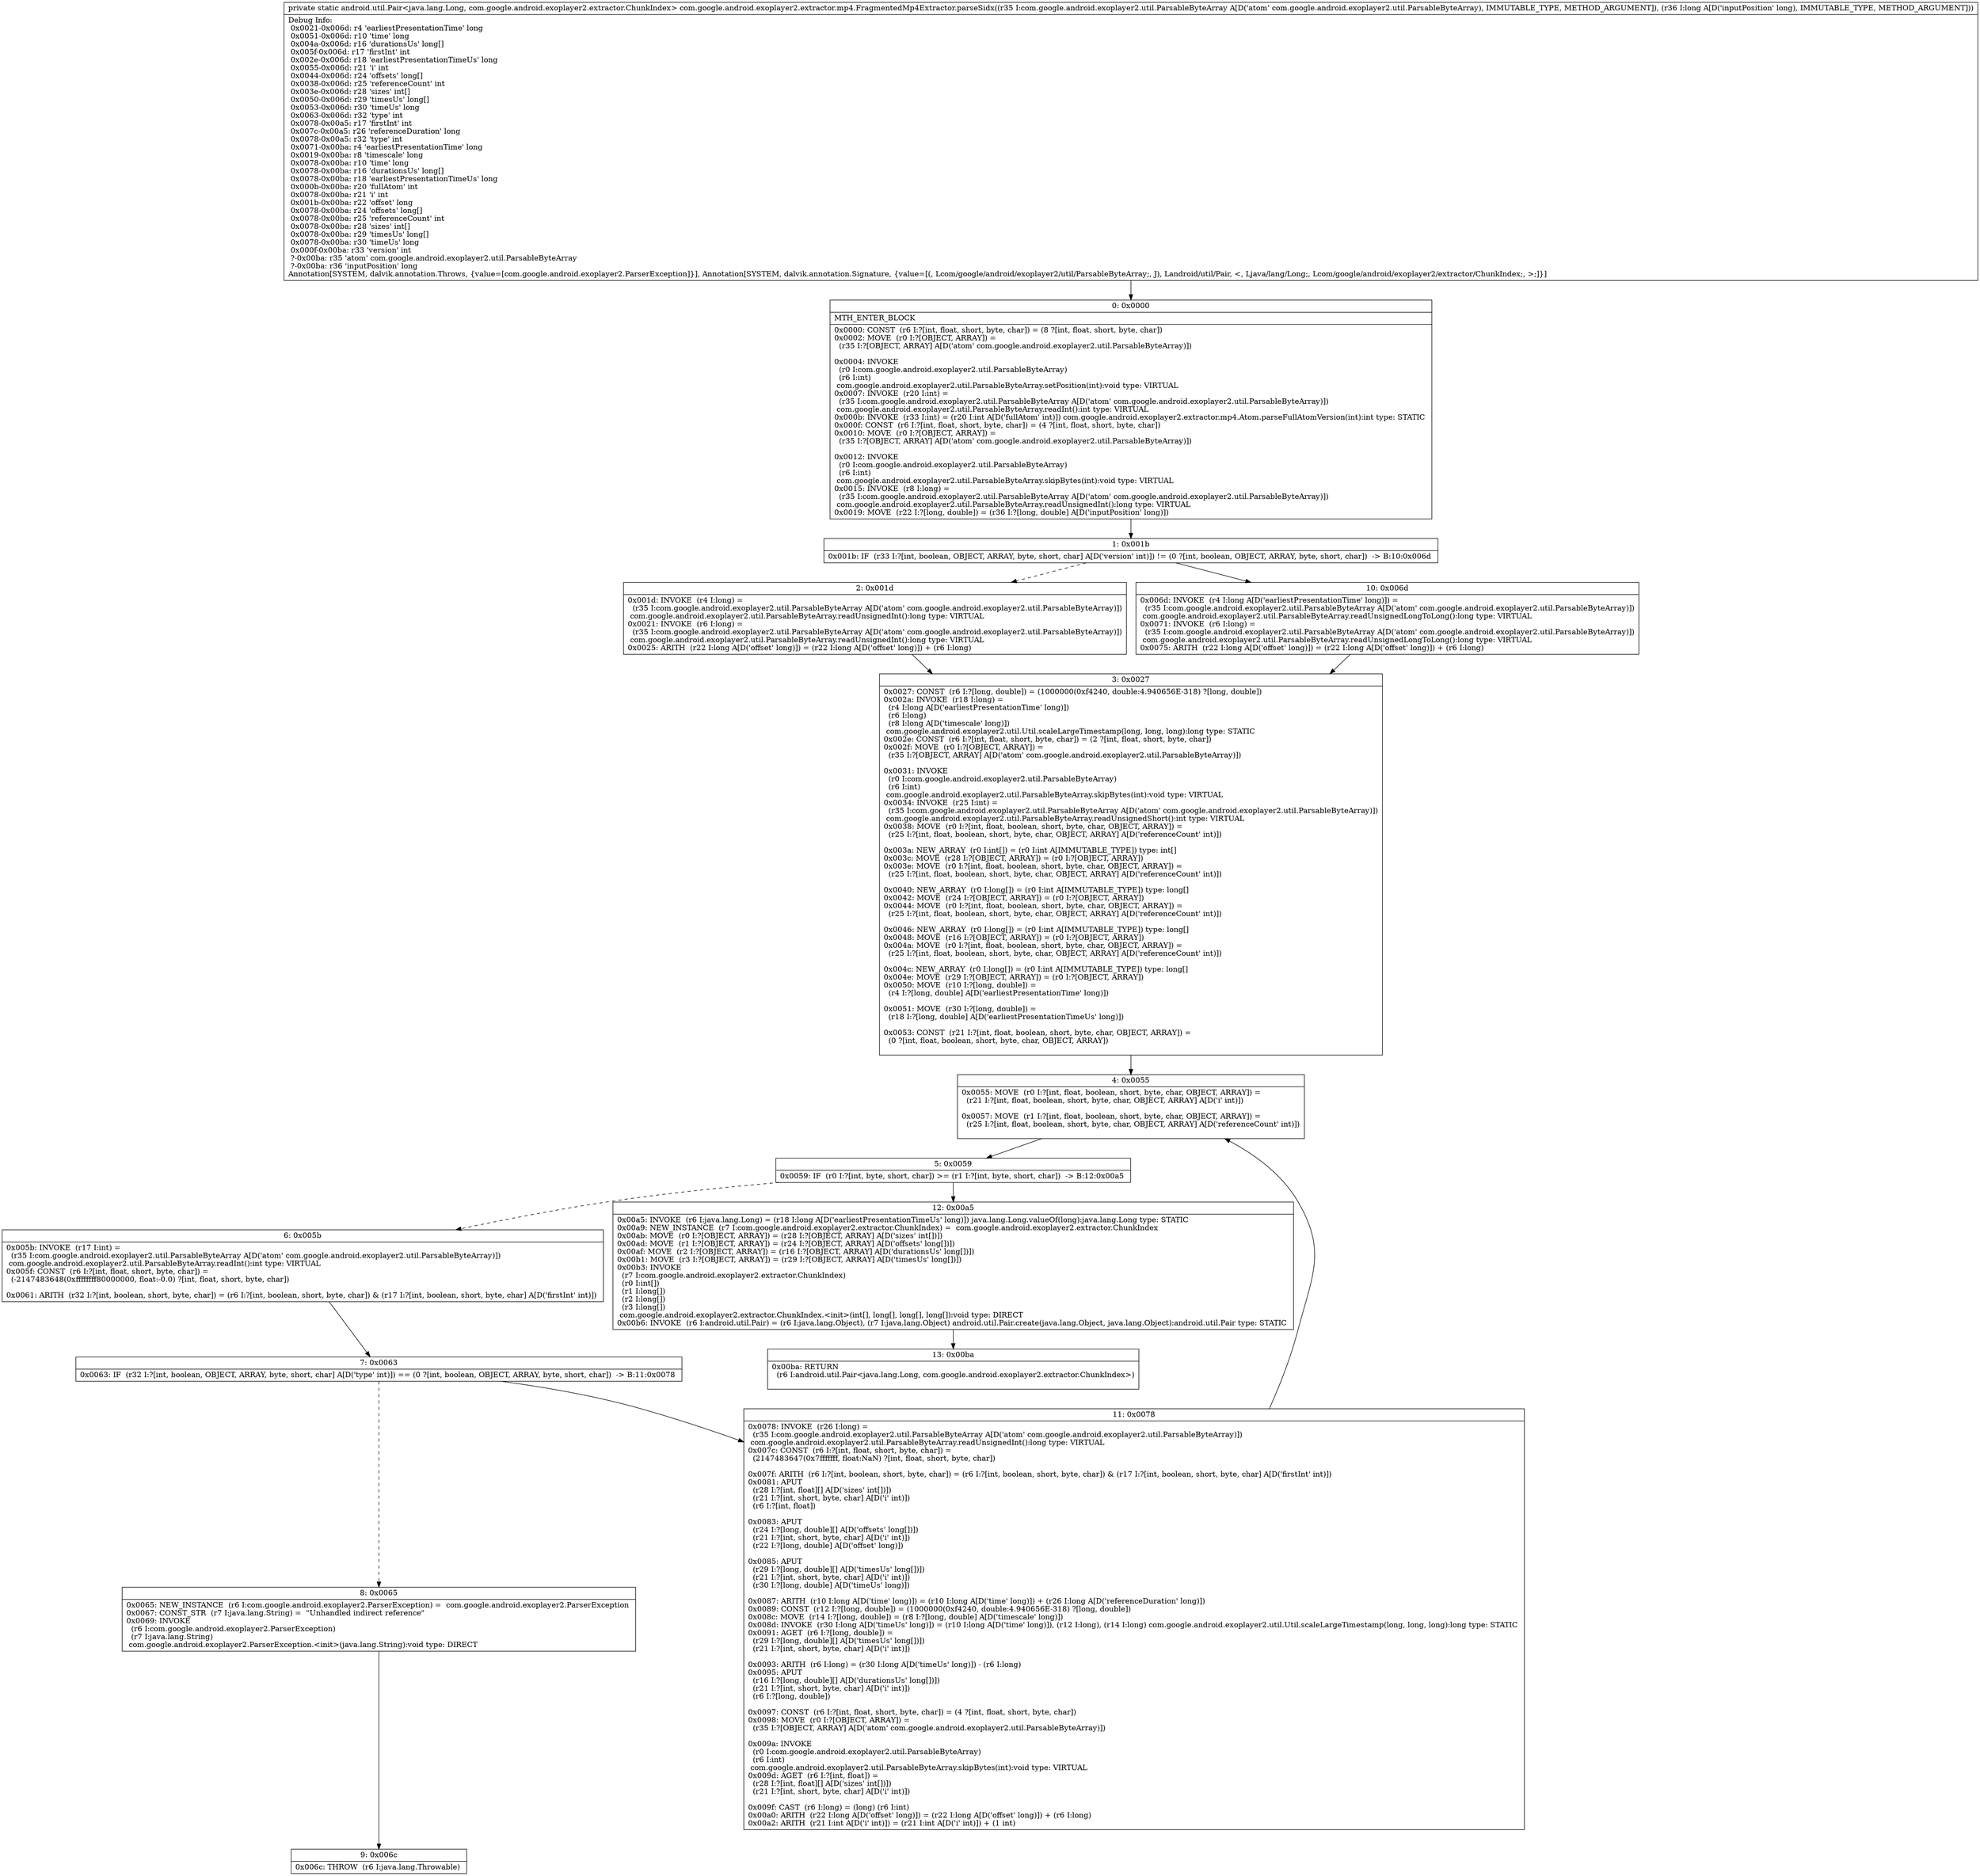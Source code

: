 digraph "CFG forcom.google.android.exoplayer2.extractor.mp4.FragmentedMp4Extractor.parseSidx(Lcom\/google\/android\/exoplayer2\/util\/ParsableByteArray;J)Landroid\/util\/Pair;" {
Node_0 [shape=record,label="{0\:\ 0x0000|MTH_ENTER_BLOCK\l|0x0000: CONST  (r6 I:?[int, float, short, byte, char]) = (8 ?[int, float, short, byte, char]) \l0x0002: MOVE  (r0 I:?[OBJECT, ARRAY]) = \l  (r35 I:?[OBJECT, ARRAY] A[D('atom' com.google.android.exoplayer2.util.ParsableByteArray)])\l \l0x0004: INVOKE  \l  (r0 I:com.google.android.exoplayer2.util.ParsableByteArray)\l  (r6 I:int)\l com.google.android.exoplayer2.util.ParsableByteArray.setPosition(int):void type: VIRTUAL \l0x0007: INVOKE  (r20 I:int) = \l  (r35 I:com.google.android.exoplayer2.util.ParsableByteArray A[D('atom' com.google.android.exoplayer2.util.ParsableByteArray)])\l com.google.android.exoplayer2.util.ParsableByteArray.readInt():int type: VIRTUAL \l0x000b: INVOKE  (r33 I:int) = (r20 I:int A[D('fullAtom' int)]) com.google.android.exoplayer2.extractor.mp4.Atom.parseFullAtomVersion(int):int type: STATIC \l0x000f: CONST  (r6 I:?[int, float, short, byte, char]) = (4 ?[int, float, short, byte, char]) \l0x0010: MOVE  (r0 I:?[OBJECT, ARRAY]) = \l  (r35 I:?[OBJECT, ARRAY] A[D('atom' com.google.android.exoplayer2.util.ParsableByteArray)])\l \l0x0012: INVOKE  \l  (r0 I:com.google.android.exoplayer2.util.ParsableByteArray)\l  (r6 I:int)\l com.google.android.exoplayer2.util.ParsableByteArray.skipBytes(int):void type: VIRTUAL \l0x0015: INVOKE  (r8 I:long) = \l  (r35 I:com.google.android.exoplayer2.util.ParsableByteArray A[D('atom' com.google.android.exoplayer2.util.ParsableByteArray)])\l com.google.android.exoplayer2.util.ParsableByteArray.readUnsignedInt():long type: VIRTUAL \l0x0019: MOVE  (r22 I:?[long, double]) = (r36 I:?[long, double] A[D('inputPosition' long)]) \l}"];
Node_1 [shape=record,label="{1\:\ 0x001b|0x001b: IF  (r33 I:?[int, boolean, OBJECT, ARRAY, byte, short, char] A[D('version' int)]) != (0 ?[int, boolean, OBJECT, ARRAY, byte, short, char])  \-\> B:10:0x006d \l}"];
Node_2 [shape=record,label="{2\:\ 0x001d|0x001d: INVOKE  (r4 I:long) = \l  (r35 I:com.google.android.exoplayer2.util.ParsableByteArray A[D('atom' com.google.android.exoplayer2.util.ParsableByteArray)])\l com.google.android.exoplayer2.util.ParsableByteArray.readUnsignedInt():long type: VIRTUAL \l0x0021: INVOKE  (r6 I:long) = \l  (r35 I:com.google.android.exoplayer2.util.ParsableByteArray A[D('atom' com.google.android.exoplayer2.util.ParsableByteArray)])\l com.google.android.exoplayer2.util.ParsableByteArray.readUnsignedInt():long type: VIRTUAL \l0x0025: ARITH  (r22 I:long A[D('offset' long)]) = (r22 I:long A[D('offset' long)]) + (r6 I:long) \l}"];
Node_3 [shape=record,label="{3\:\ 0x0027|0x0027: CONST  (r6 I:?[long, double]) = (1000000(0xf4240, double:4.940656E\-318) ?[long, double]) \l0x002a: INVOKE  (r18 I:long) = \l  (r4 I:long A[D('earliestPresentationTime' long)])\l  (r6 I:long)\l  (r8 I:long A[D('timescale' long)])\l com.google.android.exoplayer2.util.Util.scaleLargeTimestamp(long, long, long):long type: STATIC \l0x002e: CONST  (r6 I:?[int, float, short, byte, char]) = (2 ?[int, float, short, byte, char]) \l0x002f: MOVE  (r0 I:?[OBJECT, ARRAY]) = \l  (r35 I:?[OBJECT, ARRAY] A[D('atom' com.google.android.exoplayer2.util.ParsableByteArray)])\l \l0x0031: INVOKE  \l  (r0 I:com.google.android.exoplayer2.util.ParsableByteArray)\l  (r6 I:int)\l com.google.android.exoplayer2.util.ParsableByteArray.skipBytes(int):void type: VIRTUAL \l0x0034: INVOKE  (r25 I:int) = \l  (r35 I:com.google.android.exoplayer2.util.ParsableByteArray A[D('atom' com.google.android.exoplayer2.util.ParsableByteArray)])\l com.google.android.exoplayer2.util.ParsableByteArray.readUnsignedShort():int type: VIRTUAL \l0x0038: MOVE  (r0 I:?[int, float, boolean, short, byte, char, OBJECT, ARRAY]) = \l  (r25 I:?[int, float, boolean, short, byte, char, OBJECT, ARRAY] A[D('referenceCount' int)])\l \l0x003a: NEW_ARRAY  (r0 I:int[]) = (r0 I:int A[IMMUTABLE_TYPE]) type: int[] \l0x003c: MOVE  (r28 I:?[OBJECT, ARRAY]) = (r0 I:?[OBJECT, ARRAY]) \l0x003e: MOVE  (r0 I:?[int, float, boolean, short, byte, char, OBJECT, ARRAY]) = \l  (r25 I:?[int, float, boolean, short, byte, char, OBJECT, ARRAY] A[D('referenceCount' int)])\l \l0x0040: NEW_ARRAY  (r0 I:long[]) = (r0 I:int A[IMMUTABLE_TYPE]) type: long[] \l0x0042: MOVE  (r24 I:?[OBJECT, ARRAY]) = (r0 I:?[OBJECT, ARRAY]) \l0x0044: MOVE  (r0 I:?[int, float, boolean, short, byte, char, OBJECT, ARRAY]) = \l  (r25 I:?[int, float, boolean, short, byte, char, OBJECT, ARRAY] A[D('referenceCount' int)])\l \l0x0046: NEW_ARRAY  (r0 I:long[]) = (r0 I:int A[IMMUTABLE_TYPE]) type: long[] \l0x0048: MOVE  (r16 I:?[OBJECT, ARRAY]) = (r0 I:?[OBJECT, ARRAY]) \l0x004a: MOVE  (r0 I:?[int, float, boolean, short, byte, char, OBJECT, ARRAY]) = \l  (r25 I:?[int, float, boolean, short, byte, char, OBJECT, ARRAY] A[D('referenceCount' int)])\l \l0x004c: NEW_ARRAY  (r0 I:long[]) = (r0 I:int A[IMMUTABLE_TYPE]) type: long[] \l0x004e: MOVE  (r29 I:?[OBJECT, ARRAY]) = (r0 I:?[OBJECT, ARRAY]) \l0x0050: MOVE  (r10 I:?[long, double]) = \l  (r4 I:?[long, double] A[D('earliestPresentationTime' long)])\l \l0x0051: MOVE  (r30 I:?[long, double]) = \l  (r18 I:?[long, double] A[D('earliestPresentationTimeUs' long)])\l \l0x0053: CONST  (r21 I:?[int, float, boolean, short, byte, char, OBJECT, ARRAY]) = \l  (0 ?[int, float, boolean, short, byte, char, OBJECT, ARRAY])\l \l}"];
Node_4 [shape=record,label="{4\:\ 0x0055|0x0055: MOVE  (r0 I:?[int, float, boolean, short, byte, char, OBJECT, ARRAY]) = \l  (r21 I:?[int, float, boolean, short, byte, char, OBJECT, ARRAY] A[D('i' int)])\l \l0x0057: MOVE  (r1 I:?[int, float, boolean, short, byte, char, OBJECT, ARRAY]) = \l  (r25 I:?[int, float, boolean, short, byte, char, OBJECT, ARRAY] A[D('referenceCount' int)])\l \l}"];
Node_5 [shape=record,label="{5\:\ 0x0059|0x0059: IF  (r0 I:?[int, byte, short, char]) \>= (r1 I:?[int, byte, short, char])  \-\> B:12:0x00a5 \l}"];
Node_6 [shape=record,label="{6\:\ 0x005b|0x005b: INVOKE  (r17 I:int) = \l  (r35 I:com.google.android.exoplayer2.util.ParsableByteArray A[D('atom' com.google.android.exoplayer2.util.ParsableByteArray)])\l com.google.android.exoplayer2.util.ParsableByteArray.readInt():int type: VIRTUAL \l0x005f: CONST  (r6 I:?[int, float, short, byte, char]) = \l  (\-2147483648(0xffffffff80000000, float:\-0.0) ?[int, float, short, byte, char])\l \l0x0061: ARITH  (r32 I:?[int, boolean, short, byte, char]) = (r6 I:?[int, boolean, short, byte, char]) & (r17 I:?[int, boolean, short, byte, char] A[D('firstInt' int)]) \l}"];
Node_7 [shape=record,label="{7\:\ 0x0063|0x0063: IF  (r32 I:?[int, boolean, OBJECT, ARRAY, byte, short, char] A[D('type' int)]) == (0 ?[int, boolean, OBJECT, ARRAY, byte, short, char])  \-\> B:11:0x0078 \l}"];
Node_8 [shape=record,label="{8\:\ 0x0065|0x0065: NEW_INSTANCE  (r6 I:com.google.android.exoplayer2.ParserException) =  com.google.android.exoplayer2.ParserException \l0x0067: CONST_STR  (r7 I:java.lang.String) =  \"Unhandled indirect reference\" \l0x0069: INVOKE  \l  (r6 I:com.google.android.exoplayer2.ParserException)\l  (r7 I:java.lang.String)\l com.google.android.exoplayer2.ParserException.\<init\>(java.lang.String):void type: DIRECT \l}"];
Node_9 [shape=record,label="{9\:\ 0x006c|0x006c: THROW  (r6 I:java.lang.Throwable) \l}"];
Node_10 [shape=record,label="{10\:\ 0x006d|0x006d: INVOKE  (r4 I:long A[D('earliestPresentationTime' long)]) = \l  (r35 I:com.google.android.exoplayer2.util.ParsableByteArray A[D('atom' com.google.android.exoplayer2.util.ParsableByteArray)])\l com.google.android.exoplayer2.util.ParsableByteArray.readUnsignedLongToLong():long type: VIRTUAL \l0x0071: INVOKE  (r6 I:long) = \l  (r35 I:com.google.android.exoplayer2.util.ParsableByteArray A[D('atom' com.google.android.exoplayer2.util.ParsableByteArray)])\l com.google.android.exoplayer2.util.ParsableByteArray.readUnsignedLongToLong():long type: VIRTUAL \l0x0075: ARITH  (r22 I:long A[D('offset' long)]) = (r22 I:long A[D('offset' long)]) + (r6 I:long) \l}"];
Node_11 [shape=record,label="{11\:\ 0x0078|0x0078: INVOKE  (r26 I:long) = \l  (r35 I:com.google.android.exoplayer2.util.ParsableByteArray A[D('atom' com.google.android.exoplayer2.util.ParsableByteArray)])\l com.google.android.exoplayer2.util.ParsableByteArray.readUnsignedInt():long type: VIRTUAL \l0x007c: CONST  (r6 I:?[int, float, short, byte, char]) = \l  (2147483647(0x7fffffff, float:NaN) ?[int, float, short, byte, char])\l \l0x007f: ARITH  (r6 I:?[int, boolean, short, byte, char]) = (r6 I:?[int, boolean, short, byte, char]) & (r17 I:?[int, boolean, short, byte, char] A[D('firstInt' int)]) \l0x0081: APUT  \l  (r28 I:?[int, float][] A[D('sizes' int[])])\l  (r21 I:?[int, short, byte, char] A[D('i' int)])\l  (r6 I:?[int, float])\l \l0x0083: APUT  \l  (r24 I:?[long, double][] A[D('offsets' long[])])\l  (r21 I:?[int, short, byte, char] A[D('i' int)])\l  (r22 I:?[long, double] A[D('offset' long)])\l \l0x0085: APUT  \l  (r29 I:?[long, double][] A[D('timesUs' long[])])\l  (r21 I:?[int, short, byte, char] A[D('i' int)])\l  (r30 I:?[long, double] A[D('timeUs' long)])\l \l0x0087: ARITH  (r10 I:long A[D('time' long)]) = (r10 I:long A[D('time' long)]) + (r26 I:long A[D('referenceDuration' long)]) \l0x0089: CONST  (r12 I:?[long, double]) = (1000000(0xf4240, double:4.940656E\-318) ?[long, double]) \l0x008c: MOVE  (r14 I:?[long, double]) = (r8 I:?[long, double] A[D('timescale' long)]) \l0x008d: INVOKE  (r30 I:long A[D('timeUs' long)]) = (r10 I:long A[D('time' long)]), (r12 I:long), (r14 I:long) com.google.android.exoplayer2.util.Util.scaleLargeTimestamp(long, long, long):long type: STATIC \l0x0091: AGET  (r6 I:?[long, double]) = \l  (r29 I:?[long, double][] A[D('timesUs' long[])])\l  (r21 I:?[int, short, byte, char] A[D('i' int)])\l \l0x0093: ARITH  (r6 I:long) = (r30 I:long A[D('timeUs' long)]) \- (r6 I:long) \l0x0095: APUT  \l  (r16 I:?[long, double][] A[D('durationsUs' long[])])\l  (r21 I:?[int, short, byte, char] A[D('i' int)])\l  (r6 I:?[long, double])\l \l0x0097: CONST  (r6 I:?[int, float, short, byte, char]) = (4 ?[int, float, short, byte, char]) \l0x0098: MOVE  (r0 I:?[OBJECT, ARRAY]) = \l  (r35 I:?[OBJECT, ARRAY] A[D('atom' com.google.android.exoplayer2.util.ParsableByteArray)])\l \l0x009a: INVOKE  \l  (r0 I:com.google.android.exoplayer2.util.ParsableByteArray)\l  (r6 I:int)\l com.google.android.exoplayer2.util.ParsableByteArray.skipBytes(int):void type: VIRTUAL \l0x009d: AGET  (r6 I:?[int, float]) = \l  (r28 I:?[int, float][] A[D('sizes' int[])])\l  (r21 I:?[int, short, byte, char] A[D('i' int)])\l \l0x009f: CAST  (r6 I:long) = (long) (r6 I:int) \l0x00a0: ARITH  (r22 I:long A[D('offset' long)]) = (r22 I:long A[D('offset' long)]) + (r6 I:long) \l0x00a2: ARITH  (r21 I:int A[D('i' int)]) = (r21 I:int A[D('i' int)]) + (1 int) \l}"];
Node_12 [shape=record,label="{12\:\ 0x00a5|0x00a5: INVOKE  (r6 I:java.lang.Long) = (r18 I:long A[D('earliestPresentationTimeUs' long)]) java.lang.Long.valueOf(long):java.lang.Long type: STATIC \l0x00a9: NEW_INSTANCE  (r7 I:com.google.android.exoplayer2.extractor.ChunkIndex) =  com.google.android.exoplayer2.extractor.ChunkIndex \l0x00ab: MOVE  (r0 I:?[OBJECT, ARRAY]) = (r28 I:?[OBJECT, ARRAY] A[D('sizes' int[])]) \l0x00ad: MOVE  (r1 I:?[OBJECT, ARRAY]) = (r24 I:?[OBJECT, ARRAY] A[D('offsets' long[])]) \l0x00af: MOVE  (r2 I:?[OBJECT, ARRAY]) = (r16 I:?[OBJECT, ARRAY] A[D('durationsUs' long[])]) \l0x00b1: MOVE  (r3 I:?[OBJECT, ARRAY]) = (r29 I:?[OBJECT, ARRAY] A[D('timesUs' long[])]) \l0x00b3: INVOKE  \l  (r7 I:com.google.android.exoplayer2.extractor.ChunkIndex)\l  (r0 I:int[])\l  (r1 I:long[])\l  (r2 I:long[])\l  (r3 I:long[])\l com.google.android.exoplayer2.extractor.ChunkIndex.\<init\>(int[], long[], long[], long[]):void type: DIRECT \l0x00b6: INVOKE  (r6 I:android.util.Pair) = (r6 I:java.lang.Object), (r7 I:java.lang.Object) android.util.Pair.create(java.lang.Object, java.lang.Object):android.util.Pair type: STATIC \l}"];
Node_13 [shape=record,label="{13\:\ 0x00ba|0x00ba: RETURN  \l  (r6 I:android.util.Pair\<java.lang.Long, com.google.android.exoplayer2.extractor.ChunkIndex\>)\l \l}"];
MethodNode[shape=record,label="{private static android.util.Pair\<java.lang.Long, com.google.android.exoplayer2.extractor.ChunkIndex\> com.google.android.exoplayer2.extractor.mp4.FragmentedMp4Extractor.parseSidx((r35 I:com.google.android.exoplayer2.util.ParsableByteArray A[D('atom' com.google.android.exoplayer2.util.ParsableByteArray), IMMUTABLE_TYPE, METHOD_ARGUMENT]), (r36 I:long A[D('inputPosition' long), IMMUTABLE_TYPE, METHOD_ARGUMENT]))  | Debug Info:\l  0x0021\-0x006d: r4 'earliestPresentationTime' long\l  0x0051\-0x006d: r10 'time' long\l  0x004a\-0x006d: r16 'durationsUs' long[]\l  0x005f\-0x006d: r17 'firstInt' int\l  0x002e\-0x006d: r18 'earliestPresentationTimeUs' long\l  0x0055\-0x006d: r21 'i' int\l  0x0044\-0x006d: r24 'offsets' long[]\l  0x0038\-0x006d: r25 'referenceCount' int\l  0x003e\-0x006d: r28 'sizes' int[]\l  0x0050\-0x006d: r29 'timesUs' long[]\l  0x0053\-0x006d: r30 'timeUs' long\l  0x0063\-0x006d: r32 'type' int\l  0x0078\-0x00a5: r17 'firstInt' int\l  0x007c\-0x00a5: r26 'referenceDuration' long\l  0x0078\-0x00a5: r32 'type' int\l  0x0071\-0x00ba: r4 'earliestPresentationTime' long\l  0x0019\-0x00ba: r8 'timescale' long\l  0x0078\-0x00ba: r10 'time' long\l  0x0078\-0x00ba: r16 'durationsUs' long[]\l  0x0078\-0x00ba: r18 'earliestPresentationTimeUs' long\l  0x000b\-0x00ba: r20 'fullAtom' int\l  0x0078\-0x00ba: r21 'i' int\l  0x001b\-0x00ba: r22 'offset' long\l  0x0078\-0x00ba: r24 'offsets' long[]\l  0x0078\-0x00ba: r25 'referenceCount' int\l  0x0078\-0x00ba: r28 'sizes' int[]\l  0x0078\-0x00ba: r29 'timesUs' long[]\l  0x0078\-0x00ba: r30 'timeUs' long\l  0x000f\-0x00ba: r33 'version' int\l  ?\-0x00ba: r35 'atom' com.google.android.exoplayer2.util.ParsableByteArray\l  ?\-0x00ba: r36 'inputPosition' long\lAnnotation[SYSTEM, dalvik.annotation.Throws, \{value=[com.google.android.exoplayer2.ParserException]\}], Annotation[SYSTEM, dalvik.annotation.Signature, \{value=[(, Lcom\/google\/android\/exoplayer2\/util\/ParsableByteArray;, J), Landroid\/util\/Pair, \<, Ljava\/lang\/Long;, Lcom\/google\/android\/exoplayer2\/extractor\/ChunkIndex;, \>;]\}]\l}"];
MethodNode -> Node_0;
Node_0 -> Node_1;
Node_1 -> Node_2[style=dashed];
Node_1 -> Node_10;
Node_2 -> Node_3;
Node_3 -> Node_4;
Node_4 -> Node_5;
Node_5 -> Node_6[style=dashed];
Node_5 -> Node_12;
Node_6 -> Node_7;
Node_7 -> Node_8[style=dashed];
Node_7 -> Node_11;
Node_8 -> Node_9;
Node_10 -> Node_3;
Node_11 -> Node_4;
Node_12 -> Node_13;
}

